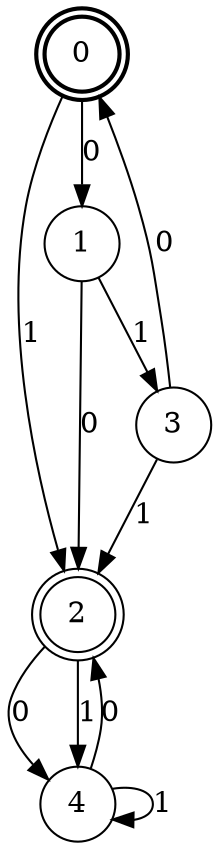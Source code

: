 digraph Automat {
    node [shape = circle];
    0 [style = "bold"];
    0 [peripheries=2]
    0 -> 1 [label = "0"];
    0 -> 2 [label = "1"];
    1 -> 2 [label = "0"];
    1 -> 3 [label = "1"];
    2 [peripheries=2]
    2 -> 4 [label = "0"];
    2 -> 4 [label = "1"];
    3 -> 0 [label = "0"];
    3 -> 2 [label = "1"];
    4 -> 2 [label = "0"];
    4 -> 4 [label = "1"];
}
